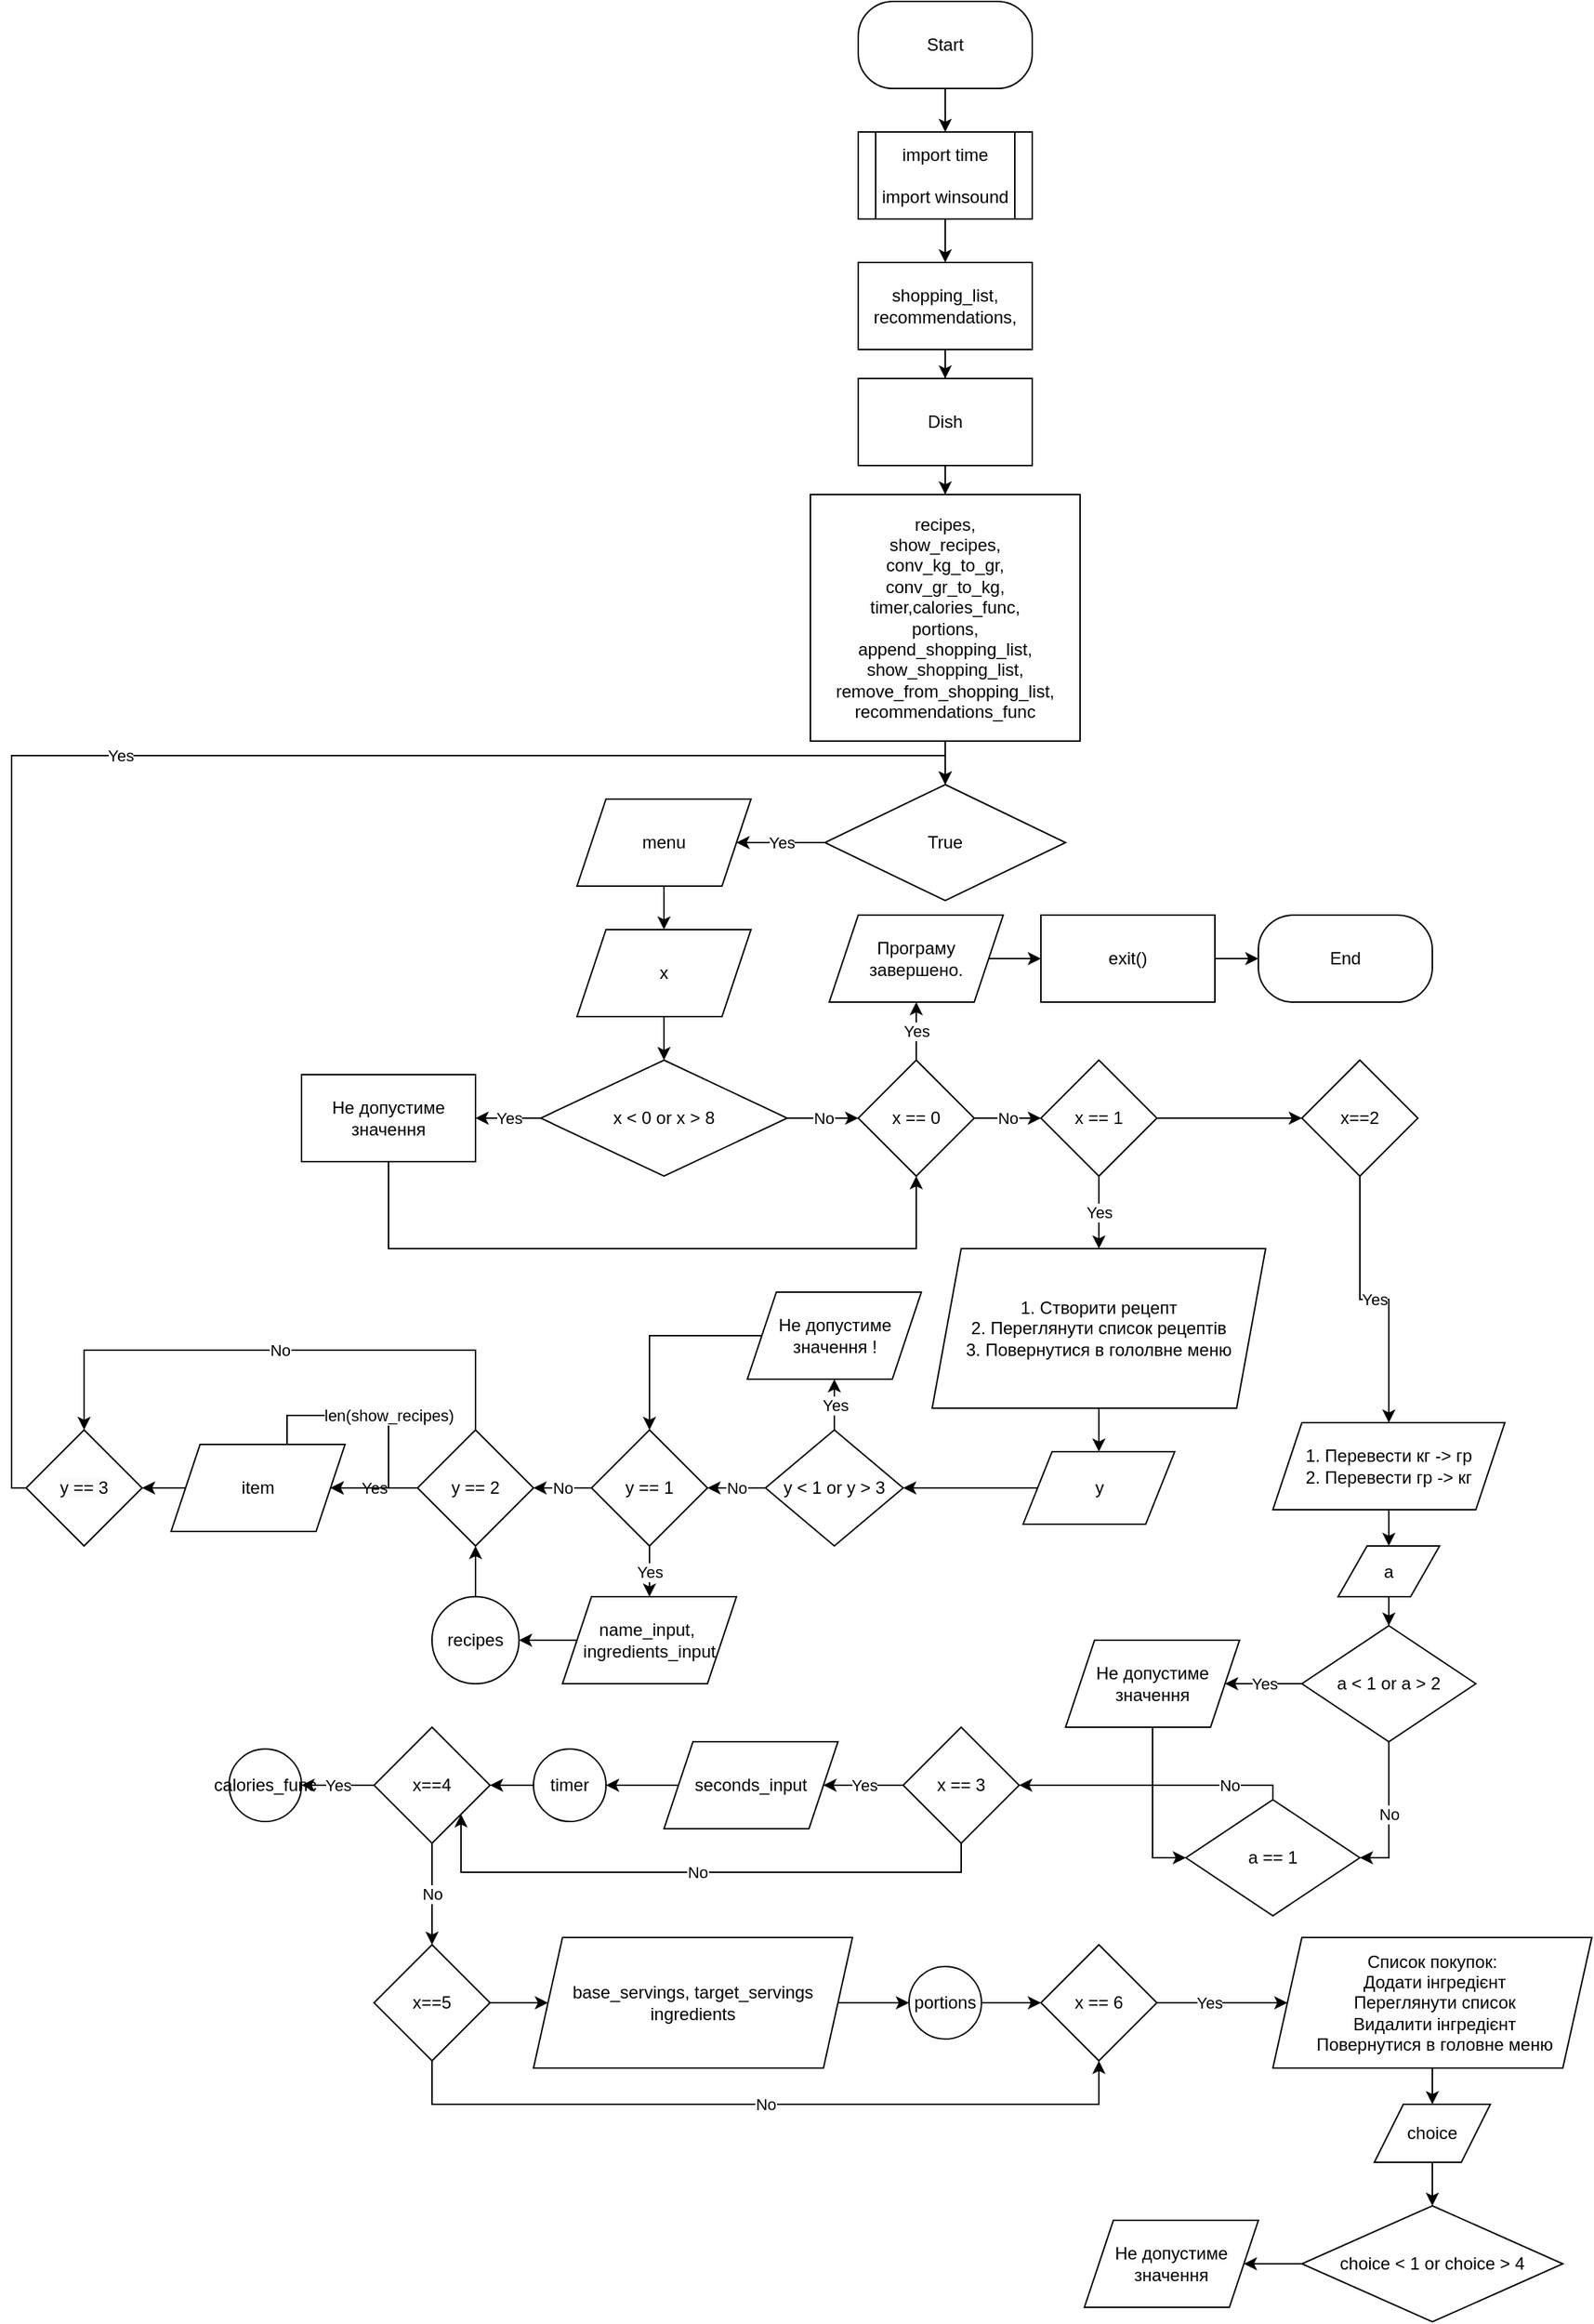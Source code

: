 <mxfile version="24.9.3">
  <diagram name="Страница — 1" id="NrcCBX_CrroJCDgv4KbC">
    <mxGraphModel dx="2215" dy="878" grid="1" gridSize="10" guides="1" tooltips="1" connect="1" arrows="1" fold="1" page="1" pageScale="1" pageWidth="827" pageHeight="1169" math="0" shadow="0">
      <root>
        <mxCell id="0" />
        <mxCell id="1" parent="0" />
        <mxCell id="HCiZNNdA7jjDMF_mCioQ-4" value="" style="edgeStyle=orthogonalEdgeStyle;rounded=0;orthogonalLoop=1;jettySize=auto;html=1;" edge="1" parent="1" source="HCiZNNdA7jjDMF_mCioQ-1" target="HCiZNNdA7jjDMF_mCioQ-3">
          <mxGeometry relative="1" as="geometry" />
        </mxCell>
        <mxCell id="HCiZNNdA7jjDMF_mCioQ-1" value="Start" style="rounded=1;whiteSpace=wrap;html=1;arcSize=40;" vertex="1" parent="1">
          <mxGeometry x="354" y="30" width="120" height="60" as="geometry" />
        </mxCell>
        <mxCell id="HCiZNNdA7jjDMF_mCioQ-6" value="" style="edgeStyle=orthogonalEdgeStyle;rounded=0;orthogonalLoop=1;jettySize=auto;html=1;" edge="1" parent="1" source="HCiZNNdA7jjDMF_mCioQ-3" target="HCiZNNdA7jjDMF_mCioQ-5">
          <mxGeometry relative="1" as="geometry" />
        </mxCell>
        <mxCell id="HCiZNNdA7jjDMF_mCioQ-3" value="import time&lt;br&gt;&lt;br&gt;import winsound" style="shape=process;whiteSpace=wrap;html=1;backgroundOutline=1;" vertex="1" parent="1">
          <mxGeometry x="354" y="120" width="120" height="60" as="geometry" />
        </mxCell>
        <mxCell id="HCiZNNdA7jjDMF_mCioQ-8" value="" style="edgeStyle=orthogonalEdgeStyle;rounded=0;orthogonalLoop=1;jettySize=auto;html=1;" edge="1" parent="1" source="HCiZNNdA7jjDMF_mCioQ-5" target="HCiZNNdA7jjDMF_mCioQ-7">
          <mxGeometry relative="1" as="geometry" />
        </mxCell>
        <mxCell id="HCiZNNdA7jjDMF_mCioQ-5" value="shopping_list, recommendations," style="rounded=0;whiteSpace=wrap;html=1;" vertex="1" parent="1">
          <mxGeometry x="354" y="210" width="120" height="60" as="geometry" />
        </mxCell>
        <mxCell id="HCiZNNdA7jjDMF_mCioQ-10" value="" style="edgeStyle=orthogonalEdgeStyle;rounded=0;orthogonalLoop=1;jettySize=auto;html=1;" edge="1" parent="1" source="HCiZNNdA7jjDMF_mCioQ-7" target="HCiZNNdA7jjDMF_mCioQ-9">
          <mxGeometry relative="1" as="geometry" />
        </mxCell>
        <mxCell id="HCiZNNdA7jjDMF_mCioQ-7" value="Dish" style="whiteSpace=wrap;html=1;rounded=0;" vertex="1" parent="1">
          <mxGeometry x="354" y="290" width="120" height="60" as="geometry" />
        </mxCell>
        <mxCell id="HCiZNNdA7jjDMF_mCioQ-12" value="" style="edgeStyle=orthogonalEdgeStyle;rounded=0;orthogonalLoop=1;jettySize=auto;html=1;" edge="1" parent="1" source="HCiZNNdA7jjDMF_mCioQ-9" target="HCiZNNdA7jjDMF_mCioQ-11">
          <mxGeometry relative="1" as="geometry" />
        </mxCell>
        <mxCell id="HCiZNNdA7jjDMF_mCioQ-9" value="recipes,&lt;div&gt;show_recipes,&lt;/div&gt;&lt;div&gt;conv_kg_to_gr,&lt;/div&gt;&lt;div&gt;conv_gr_to_kg,&lt;/div&gt;&lt;div&gt;timer,calories_func,&lt;/div&gt;&lt;div&gt;portions,&lt;/div&gt;&lt;div&gt;append_shopping_list,&lt;/div&gt;&lt;div&gt;show_shopping_list,&lt;/div&gt;&lt;div&gt;remove_from_shopping_list,&lt;/div&gt;&lt;div&gt;recommendations_func&lt;/div&gt;" style="whiteSpace=wrap;html=1;rounded=0;" vertex="1" parent="1">
          <mxGeometry x="321" y="370" width="186" height="170" as="geometry" />
        </mxCell>
        <mxCell id="HCiZNNdA7jjDMF_mCioQ-13" value="Yes" style="edgeStyle=orthogonalEdgeStyle;rounded=0;orthogonalLoop=1;jettySize=auto;html=1;entryX=1;entryY=0.5;entryDx=0;entryDy=0;" edge="1" parent="1" source="HCiZNNdA7jjDMF_mCioQ-11" target="HCiZNNdA7jjDMF_mCioQ-15">
          <mxGeometry relative="1" as="geometry">
            <mxPoint x="260" y="610" as="targetPoint" />
          </mxGeometry>
        </mxCell>
        <mxCell id="HCiZNNdA7jjDMF_mCioQ-11" value="True" style="rhombus;whiteSpace=wrap;html=1;rounded=0;" vertex="1" parent="1">
          <mxGeometry x="331" y="570" width="166" height="80" as="geometry" />
        </mxCell>
        <mxCell id="HCiZNNdA7jjDMF_mCioQ-17" value="" style="edgeStyle=orthogonalEdgeStyle;rounded=0;orthogonalLoop=1;jettySize=auto;html=1;" edge="1" parent="1" source="HCiZNNdA7jjDMF_mCioQ-15" target="HCiZNNdA7jjDMF_mCioQ-16">
          <mxGeometry relative="1" as="geometry" />
        </mxCell>
        <mxCell id="HCiZNNdA7jjDMF_mCioQ-15" value="menu" style="shape=parallelogram;perimeter=parallelogramPerimeter;whiteSpace=wrap;html=1;fixedSize=1;" vertex="1" parent="1">
          <mxGeometry x="160" y="580" width="120" height="60" as="geometry" />
        </mxCell>
        <mxCell id="HCiZNNdA7jjDMF_mCioQ-19" value="" style="edgeStyle=orthogonalEdgeStyle;rounded=0;orthogonalLoop=1;jettySize=auto;html=1;" edge="1" parent="1" source="HCiZNNdA7jjDMF_mCioQ-16" target="HCiZNNdA7jjDMF_mCioQ-18">
          <mxGeometry relative="1" as="geometry" />
        </mxCell>
        <mxCell id="HCiZNNdA7jjDMF_mCioQ-16" value="x" style="shape=parallelogram;perimeter=parallelogramPerimeter;whiteSpace=wrap;html=1;fixedSize=1;" vertex="1" parent="1">
          <mxGeometry x="160" y="670" width="120" height="60" as="geometry" />
        </mxCell>
        <mxCell id="HCiZNNdA7jjDMF_mCioQ-21" value="Yes" style="edgeStyle=orthogonalEdgeStyle;rounded=0;orthogonalLoop=1;jettySize=auto;html=1;" edge="1" parent="1" source="HCiZNNdA7jjDMF_mCioQ-18" target="HCiZNNdA7jjDMF_mCioQ-20">
          <mxGeometry relative="1" as="geometry" />
        </mxCell>
        <mxCell id="HCiZNNdA7jjDMF_mCioQ-22" value="No" style="edgeStyle=orthogonalEdgeStyle;rounded=0;orthogonalLoop=1;jettySize=auto;html=1;" edge="1" parent="1" source="HCiZNNdA7jjDMF_mCioQ-18" target="HCiZNNdA7jjDMF_mCioQ-23">
          <mxGeometry relative="1" as="geometry">
            <mxPoint x="380" y="800" as="targetPoint" />
          </mxGeometry>
        </mxCell>
        <mxCell id="HCiZNNdA7jjDMF_mCioQ-18" value="x &lt; 0 or x &gt; 8" style="rhombus;whiteSpace=wrap;html=1;" vertex="1" parent="1">
          <mxGeometry x="135" y="760" width="170" height="80" as="geometry" />
        </mxCell>
        <mxCell id="HCiZNNdA7jjDMF_mCioQ-24" style="edgeStyle=orthogonalEdgeStyle;rounded=0;orthogonalLoop=1;jettySize=auto;html=1;entryX=0.5;entryY=1;entryDx=0;entryDy=0;exitX=0.5;exitY=1;exitDx=0;exitDy=0;" edge="1" parent="1" source="HCiZNNdA7jjDMF_mCioQ-20" target="HCiZNNdA7jjDMF_mCioQ-23">
          <mxGeometry relative="1" as="geometry">
            <mxPoint x="20" y="860" as="sourcePoint" />
            <mxPoint x="400" y="870" as="targetPoint" />
            <Array as="points">
              <mxPoint x="30" y="890" />
              <mxPoint x="394" y="890" />
            </Array>
          </mxGeometry>
        </mxCell>
        <mxCell id="HCiZNNdA7jjDMF_mCioQ-20" value="Не допустиме значення" style="whiteSpace=wrap;html=1;" vertex="1" parent="1">
          <mxGeometry x="-30" y="770" width="120" height="60" as="geometry" />
        </mxCell>
        <mxCell id="HCiZNNdA7jjDMF_mCioQ-26" value="Yes" style="edgeStyle=orthogonalEdgeStyle;rounded=0;orthogonalLoop=1;jettySize=auto;html=1;" edge="1" parent="1" source="HCiZNNdA7jjDMF_mCioQ-23" target="HCiZNNdA7jjDMF_mCioQ-27">
          <mxGeometry relative="1" as="geometry">
            <mxPoint x="394" y="730" as="targetPoint" />
          </mxGeometry>
        </mxCell>
        <mxCell id="HCiZNNdA7jjDMF_mCioQ-34" value="No" style="edgeStyle=orthogonalEdgeStyle;rounded=0;orthogonalLoop=1;jettySize=auto;html=1;" edge="1" parent="1" source="HCiZNNdA7jjDMF_mCioQ-23" target="HCiZNNdA7jjDMF_mCioQ-33">
          <mxGeometry relative="1" as="geometry" />
        </mxCell>
        <mxCell id="HCiZNNdA7jjDMF_mCioQ-23" value="x == 0" style="rhombus;whiteSpace=wrap;html=1;" vertex="1" parent="1">
          <mxGeometry x="354" y="760" width="80" height="80" as="geometry" />
        </mxCell>
        <mxCell id="HCiZNNdA7jjDMF_mCioQ-29" value="" style="edgeStyle=orthogonalEdgeStyle;rounded=0;orthogonalLoop=1;jettySize=auto;html=1;" edge="1" parent="1" source="HCiZNNdA7jjDMF_mCioQ-27" target="HCiZNNdA7jjDMF_mCioQ-28">
          <mxGeometry relative="1" as="geometry" />
        </mxCell>
        <mxCell id="HCiZNNdA7jjDMF_mCioQ-27" value="Програму завершено." style="shape=parallelogram;perimeter=parallelogramPerimeter;whiteSpace=wrap;html=1;fixedSize=1;" vertex="1" parent="1">
          <mxGeometry x="334" y="660" width="120" height="60" as="geometry" />
        </mxCell>
        <mxCell id="HCiZNNdA7jjDMF_mCioQ-30" style="edgeStyle=orthogonalEdgeStyle;rounded=0;orthogonalLoop=1;jettySize=auto;html=1;entryX=0;entryY=0.5;entryDx=0;entryDy=0;" edge="1" parent="1" source="HCiZNNdA7jjDMF_mCioQ-28" target="HCiZNNdA7jjDMF_mCioQ-31">
          <mxGeometry relative="1" as="geometry">
            <mxPoint x="640" y="710" as="targetPoint" />
          </mxGeometry>
        </mxCell>
        <mxCell id="HCiZNNdA7jjDMF_mCioQ-28" value="exit()" style="rounded=0;whiteSpace=wrap;html=1;" vertex="1" parent="1">
          <mxGeometry x="480" y="660" width="120" height="60" as="geometry" />
        </mxCell>
        <mxCell id="HCiZNNdA7jjDMF_mCioQ-31" value="End" style="rounded=1;whiteSpace=wrap;html=1;arcSize=40;" vertex="1" parent="1">
          <mxGeometry x="630" y="660" width="120" height="60" as="geometry" />
        </mxCell>
        <mxCell id="HCiZNNdA7jjDMF_mCioQ-36" value="Yes" style="edgeStyle=orthogonalEdgeStyle;rounded=0;orthogonalLoop=1;jettySize=auto;html=1;" edge="1" parent="1" source="HCiZNNdA7jjDMF_mCioQ-33" target="HCiZNNdA7jjDMF_mCioQ-35">
          <mxGeometry relative="1" as="geometry" />
        </mxCell>
        <mxCell id="HCiZNNdA7jjDMF_mCioQ-63" value="" style="edgeStyle=orthogonalEdgeStyle;rounded=0;orthogonalLoop=1;jettySize=auto;html=1;" edge="1" parent="1" source="HCiZNNdA7jjDMF_mCioQ-33" target="HCiZNNdA7jjDMF_mCioQ-62">
          <mxGeometry relative="1" as="geometry" />
        </mxCell>
        <mxCell id="HCiZNNdA7jjDMF_mCioQ-33" value="x == 1" style="rhombus;whiteSpace=wrap;html=1;" vertex="1" parent="1">
          <mxGeometry x="480" y="760" width="80" height="80" as="geometry" />
        </mxCell>
        <mxCell id="HCiZNNdA7jjDMF_mCioQ-38" value="" style="edgeStyle=orthogonalEdgeStyle;rounded=0;orthogonalLoop=1;jettySize=auto;html=1;" edge="1" parent="1" source="HCiZNNdA7jjDMF_mCioQ-35" target="HCiZNNdA7jjDMF_mCioQ-37">
          <mxGeometry relative="1" as="geometry" />
        </mxCell>
        <mxCell id="HCiZNNdA7jjDMF_mCioQ-35" value="1. Створити рецепт&lt;br&gt;2. Переглянути список рецептів&lt;br&gt;3. Повернутися в гололвне меню" style="shape=parallelogram;perimeter=parallelogramPerimeter;whiteSpace=wrap;html=1;fixedSize=1;" vertex="1" parent="1">
          <mxGeometry x="405" y="890" width="230" height="110" as="geometry" />
        </mxCell>
        <mxCell id="HCiZNNdA7jjDMF_mCioQ-39" style="edgeStyle=orthogonalEdgeStyle;rounded=0;orthogonalLoop=1;jettySize=auto;html=1;" edge="1" parent="1" source="HCiZNNdA7jjDMF_mCioQ-37" target="HCiZNNdA7jjDMF_mCioQ-40">
          <mxGeometry relative="1" as="geometry">
            <mxPoint x="390" y="1055" as="targetPoint" />
          </mxGeometry>
        </mxCell>
        <mxCell id="HCiZNNdA7jjDMF_mCioQ-37" value="y" style="shape=parallelogram;perimeter=parallelogramPerimeter;whiteSpace=wrap;html=1;fixedSize=1;" vertex="1" parent="1">
          <mxGeometry x="467.72" y="1030" width="104.55" height="50" as="geometry" />
        </mxCell>
        <mxCell id="HCiZNNdA7jjDMF_mCioQ-41" value="Yes" style="edgeStyle=orthogonalEdgeStyle;rounded=0;orthogonalLoop=1;jettySize=auto;html=1;" edge="1" parent="1" source="HCiZNNdA7jjDMF_mCioQ-40" target="HCiZNNdA7jjDMF_mCioQ-42">
          <mxGeometry relative="1" as="geometry">
            <mxPoint x="337.5" y="980" as="targetPoint" />
          </mxGeometry>
        </mxCell>
        <mxCell id="HCiZNNdA7jjDMF_mCioQ-44" value="No" style="edgeStyle=orthogonalEdgeStyle;rounded=0;orthogonalLoop=1;jettySize=auto;html=1;" edge="1" parent="1" source="HCiZNNdA7jjDMF_mCioQ-40" target="HCiZNNdA7jjDMF_mCioQ-43">
          <mxGeometry relative="1" as="geometry" />
        </mxCell>
        <mxCell id="HCiZNNdA7jjDMF_mCioQ-40" value="y &lt; 1 or y &gt; 3" style="rhombus;whiteSpace=wrap;html=1;" vertex="1" parent="1">
          <mxGeometry x="290" y="1015" width="95" height="80" as="geometry" />
        </mxCell>
        <mxCell id="HCiZNNdA7jjDMF_mCioQ-45" style="edgeStyle=orthogonalEdgeStyle;rounded=0;orthogonalLoop=1;jettySize=auto;html=1;entryX=0.5;entryY=0;entryDx=0;entryDy=0;" edge="1" parent="1" source="HCiZNNdA7jjDMF_mCioQ-42" target="HCiZNNdA7jjDMF_mCioQ-43">
          <mxGeometry relative="1" as="geometry" />
        </mxCell>
        <mxCell id="HCiZNNdA7jjDMF_mCioQ-42" value="Не допустиме значення !" style="shape=parallelogram;perimeter=parallelogramPerimeter;whiteSpace=wrap;html=1;fixedSize=1;" vertex="1" parent="1">
          <mxGeometry x="277.5" y="920" width="120" height="60" as="geometry" />
        </mxCell>
        <mxCell id="HCiZNNdA7jjDMF_mCioQ-46" value="Yes" style="edgeStyle=orthogonalEdgeStyle;rounded=0;orthogonalLoop=1;jettySize=auto;html=1;" edge="1" parent="1" source="HCiZNNdA7jjDMF_mCioQ-43" target="HCiZNNdA7jjDMF_mCioQ-47">
          <mxGeometry relative="1" as="geometry">
            <mxPoint x="210" y="1130" as="targetPoint" />
          </mxGeometry>
        </mxCell>
        <mxCell id="HCiZNNdA7jjDMF_mCioQ-51" value="No" style="edgeStyle=orthogonalEdgeStyle;rounded=0;orthogonalLoop=1;jettySize=auto;html=1;" edge="1" parent="1" source="HCiZNNdA7jjDMF_mCioQ-43" target="HCiZNNdA7jjDMF_mCioQ-50">
          <mxGeometry relative="1" as="geometry" />
        </mxCell>
        <mxCell id="HCiZNNdA7jjDMF_mCioQ-43" value="y == 1" style="rhombus;whiteSpace=wrap;html=1;" vertex="1" parent="1">
          <mxGeometry x="170" y="1015" width="80" height="80" as="geometry" />
        </mxCell>
        <mxCell id="HCiZNNdA7jjDMF_mCioQ-49" value="" style="edgeStyle=orthogonalEdgeStyle;rounded=0;orthogonalLoop=1;jettySize=auto;html=1;" edge="1" parent="1" source="HCiZNNdA7jjDMF_mCioQ-47" target="HCiZNNdA7jjDMF_mCioQ-48">
          <mxGeometry relative="1" as="geometry" />
        </mxCell>
        <mxCell id="HCiZNNdA7jjDMF_mCioQ-47" value="name_input,&amp;nbsp;&lt;div&gt;ingredients_input&lt;/div&gt;" style="shape=parallelogram;perimeter=parallelogramPerimeter;whiteSpace=wrap;html=1;fixedSize=1;" vertex="1" parent="1">
          <mxGeometry x="150" y="1130" width="120" height="60" as="geometry" />
        </mxCell>
        <mxCell id="HCiZNNdA7jjDMF_mCioQ-52" style="edgeStyle=orthogonalEdgeStyle;rounded=0;orthogonalLoop=1;jettySize=auto;html=1;entryX=0.5;entryY=1;entryDx=0;entryDy=0;" edge="1" parent="1" source="HCiZNNdA7jjDMF_mCioQ-48" target="HCiZNNdA7jjDMF_mCioQ-50">
          <mxGeometry relative="1" as="geometry" />
        </mxCell>
        <mxCell id="HCiZNNdA7jjDMF_mCioQ-48" value="recipes" style="ellipse;whiteSpace=wrap;html=1;" vertex="1" parent="1">
          <mxGeometry x="60" y="1130" width="60" height="60" as="geometry" />
        </mxCell>
        <mxCell id="HCiZNNdA7jjDMF_mCioQ-54" value="Yes" style="edgeStyle=orthogonalEdgeStyle;rounded=0;orthogonalLoop=1;jettySize=auto;html=1;entryX=1;entryY=0.5;entryDx=0;entryDy=0;" edge="1" parent="1" source="HCiZNNdA7jjDMF_mCioQ-50" target="HCiZNNdA7jjDMF_mCioQ-55">
          <mxGeometry relative="1" as="geometry">
            <mxPoint x="10" y="1055" as="targetPoint" />
          </mxGeometry>
        </mxCell>
        <mxCell id="HCiZNNdA7jjDMF_mCioQ-59" value="No" style="edgeStyle=orthogonalEdgeStyle;rounded=0;orthogonalLoop=1;jettySize=auto;html=1;entryX=0.5;entryY=0;entryDx=0;entryDy=0;" edge="1" parent="1" source="HCiZNNdA7jjDMF_mCioQ-50" target="HCiZNNdA7jjDMF_mCioQ-58">
          <mxGeometry relative="1" as="geometry">
            <Array as="points">
              <mxPoint x="90" y="960" />
              <mxPoint x="-180" y="960" />
            </Array>
          </mxGeometry>
        </mxCell>
        <mxCell id="HCiZNNdA7jjDMF_mCioQ-50" value="y == 2" style="rhombus;whiteSpace=wrap;html=1;" vertex="1" parent="1">
          <mxGeometry x="50" y="1015" width="80" height="80" as="geometry" />
        </mxCell>
        <mxCell id="HCiZNNdA7jjDMF_mCioQ-57" style="edgeStyle=orthogonalEdgeStyle;rounded=0;orthogonalLoop=1;jettySize=auto;html=1;" edge="1" parent="1" source="HCiZNNdA7jjDMF_mCioQ-55" target="HCiZNNdA7jjDMF_mCioQ-58">
          <mxGeometry relative="1" as="geometry">
            <mxPoint x="-160" y="1055" as="targetPoint" />
          </mxGeometry>
        </mxCell>
        <mxCell id="HCiZNNdA7jjDMF_mCioQ-55" value="item" style="shape=parallelogram;perimeter=parallelogramPerimeter;whiteSpace=wrap;html=1;fixedSize=1;" vertex="1" parent="1">
          <mxGeometry x="-120" y="1025" width="120" height="60" as="geometry" />
        </mxCell>
        <mxCell id="HCiZNNdA7jjDMF_mCioQ-56" value="len(show_recipes)" style="edgeStyle=orthogonalEdgeStyle;rounded=0;orthogonalLoop=1;jettySize=auto;html=1;entryX=1;entryY=0.5;entryDx=0;entryDy=0;" edge="1" parent="1" source="HCiZNNdA7jjDMF_mCioQ-55" target="HCiZNNdA7jjDMF_mCioQ-55">
          <mxGeometry relative="1" as="geometry">
            <Array as="points">
              <mxPoint x="-40" y="1005" />
              <mxPoint x="30" y="1005" />
              <mxPoint x="30" y="1055" />
            </Array>
          </mxGeometry>
        </mxCell>
        <mxCell id="HCiZNNdA7jjDMF_mCioQ-60" value="Yes" style="edgeStyle=orthogonalEdgeStyle;rounded=0;orthogonalLoop=1;jettySize=auto;html=1;entryX=0.5;entryY=0;entryDx=0;entryDy=0;" edge="1" parent="1" source="HCiZNNdA7jjDMF_mCioQ-58" target="HCiZNNdA7jjDMF_mCioQ-11">
          <mxGeometry relative="1" as="geometry">
            <Array as="points">
              <mxPoint x="-230" y="1055" />
              <mxPoint x="-230" y="550" />
              <mxPoint x="414" y="550" />
            </Array>
          </mxGeometry>
        </mxCell>
        <mxCell id="HCiZNNdA7jjDMF_mCioQ-58" value="&lt;span style=&quot;color: rgb(0, 0, 0); font-family: Helvetica; font-size: 12px; font-style: normal; font-variant-ligatures: normal; font-variant-caps: normal; font-weight: 400; letter-spacing: normal; orphans: 2; text-align: center; text-indent: 0px; text-transform: none; widows: 2; word-spacing: 0px; -webkit-text-stroke-width: 0px; white-space: normal; background-color: rgb(251, 251, 251); text-decoration-thickness: initial; text-decoration-style: initial; text-decoration-color: initial; display: inline !important; float: none;&quot;&gt;y == 3&lt;/span&gt;" style="rhombus;whiteSpace=wrap;html=1;" vertex="1" parent="1">
          <mxGeometry x="-220" y="1015" width="80" height="80" as="geometry" />
        </mxCell>
        <mxCell id="HCiZNNdA7jjDMF_mCioQ-64" value="Yes" style="edgeStyle=orthogonalEdgeStyle;rounded=0;orthogonalLoop=1;jettySize=auto;html=1;" edge="1" parent="1" source="HCiZNNdA7jjDMF_mCioQ-62" target="HCiZNNdA7jjDMF_mCioQ-65">
          <mxGeometry relative="1" as="geometry">
            <mxPoint x="700" y="890" as="targetPoint" />
          </mxGeometry>
        </mxCell>
        <mxCell id="HCiZNNdA7jjDMF_mCioQ-62" value="x==2" style="rhombus;whiteSpace=wrap;html=1;" vertex="1" parent="1">
          <mxGeometry x="660" y="760" width="80" height="80" as="geometry" />
        </mxCell>
        <mxCell id="HCiZNNdA7jjDMF_mCioQ-66" style="edgeStyle=orthogonalEdgeStyle;rounded=0;orthogonalLoop=1;jettySize=auto;html=1;" edge="1" parent="1" source="HCiZNNdA7jjDMF_mCioQ-65" target="HCiZNNdA7jjDMF_mCioQ-67">
          <mxGeometry relative="1" as="geometry">
            <mxPoint x="720" y="1100" as="targetPoint" />
          </mxGeometry>
        </mxCell>
        <mxCell id="HCiZNNdA7jjDMF_mCioQ-65" value="1. Перевести кг -&gt; гр&#xa;2. Перевести гр -&gt; кг" style="shape=parallelogram;perimeter=parallelogramPerimeter;whiteSpace=wrap;html=1;fixedSize=1;" vertex="1" parent="1">
          <mxGeometry x="640" y="1010" width="160" height="60" as="geometry" />
        </mxCell>
        <mxCell id="HCiZNNdA7jjDMF_mCioQ-68" style="edgeStyle=orthogonalEdgeStyle;rounded=0;orthogonalLoop=1;jettySize=auto;html=1;" edge="1" parent="1" source="HCiZNNdA7jjDMF_mCioQ-67" target="HCiZNNdA7jjDMF_mCioQ-69">
          <mxGeometry relative="1" as="geometry">
            <mxPoint x="720" y="1190" as="targetPoint" />
          </mxGeometry>
        </mxCell>
        <mxCell id="HCiZNNdA7jjDMF_mCioQ-67" value="a" style="shape=parallelogram;perimeter=parallelogramPerimeter;whiteSpace=wrap;html=1;fixedSize=1;" vertex="1" parent="1">
          <mxGeometry x="685" y="1095" width="70" height="35" as="geometry" />
        </mxCell>
        <mxCell id="HCiZNNdA7jjDMF_mCioQ-73" value="Yes" style="edgeStyle=orthogonalEdgeStyle;rounded=0;orthogonalLoop=1;jettySize=auto;html=1;" edge="1" parent="1" source="HCiZNNdA7jjDMF_mCioQ-69" target="HCiZNNdA7jjDMF_mCioQ-72">
          <mxGeometry relative="1" as="geometry" />
        </mxCell>
        <mxCell id="HCiZNNdA7jjDMF_mCioQ-75" value="No" style="edgeStyle=orthogonalEdgeStyle;rounded=0;orthogonalLoop=1;jettySize=auto;html=1;entryX=1;entryY=0.5;entryDx=0;entryDy=0;" edge="1" parent="1" source="HCiZNNdA7jjDMF_mCioQ-69" target="HCiZNNdA7jjDMF_mCioQ-74">
          <mxGeometry relative="1" as="geometry" />
        </mxCell>
        <mxCell id="HCiZNNdA7jjDMF_mCioQ-69" value="a &lt; 1 or a &gt; 2" style="rhombus;whiteSpace=wrap;html=1;" vertex="1" parent="1">
          <mxGeometry x="660" y="1150" width="120" height="80" as="geometry" />
        </mxCell>
        <mxCell id="HCiZNNdA7jjDMF_mCioQ-76" style="edgeStyle=orthogonalEdgeStyle;rounded=0;orthogonalLoop=1;jettySize=auto;html=1;entryX=0;entryY=0.5;entryDx=0;entryDy=0;" edge="1" parent="1" source="HCiZNNdA7jjDMF_mCioQ-72" target="HCiZNNdA7jjDMF_mCioQ-74">
          <mxGeometry relative="1" as="geometry" />
        </mxCell>
        <mxCell id="HCiZNNdA7jjDMF_mCioQ-72" value="Не допустиме значення" style="shape=parallelogram;perimeter=parallelogramPerimeter;whiteSpace=wrap;html=1;fixedSize=1;" vertex="1" parent="1">
          <mxGeometry x="497" y="1160" width="120" height="60" as="geometry" />
        </mxCell>
        <mxCell id="HCiZNNdA7jjDMF_mCioQ-77" value="No" style="edgeStyle=orthogonalEdgeStyle;rounded=0;orthogonalLoop=1;jettySize=auto;html=1;entryX=1;entryY=0.5;entryDx=0;entryDy=0;" edge="1" parent="1" source="HCiZNNdA7jjDMF_mCioQ-74" target="HCiZNNdA7jjDMF_mCioQ-78">
          <mxGeometry x="-0.567" relative="1" as="geometry">
            <mxPoint x="390" y="1280" as="targetPoint" />
            <Array as="points">
              <mxPoint x="640" y="1260" />
              <mxPoint x="485" y="1260" />
            </Array>
            <mxPoint as="offset" />
          </mxGeometry>
        </mxCell>
        <mxCell id="HCiZNNdA7jjDMF_mCioQ-74" value="a == 1" style="rhombus;whiteSpace=wrap;html=1;" vertex="1" parent="1">
          <mxGeometry x="580" y="1270" width="120" height="80" as="geometry" />
        </mxCell>
        <mxCell id="HCiZNNdA7jjDMF_mCioQ-79" value="Yes" style="edgeStyle=orthogonalEdgeStyle;rounded=0;orthogonalLoop=1;jettySize=auto;html=1;" edge="1" parent="1" source="HCiZNNdA7jjDMF_mCioQ-78" target="HCiZNNdA7jjDMF_mCioQ-80">
          <mxGeometry relative="1" as="geometry">
            <mxPoint x="340" y="1260" as="targetPoint" />
          </mxGeometry>
        </mxCell>
        <mxCell id="HCiZNNdA7jjDMF_mCioQ-90" value="No" style="edgeStyle=orthogonalEdgeStyle;rounded=0;orthogonalLoop=1;jettySize=auto;html=1;entryX=1;entryY=1;entryDx=0;entryDy=0;" edge="1" parent="1" source="HCiZNNdA7jjDMF_mCioQ-78" target="HCiZNNdA7jjDMF_mCioQ-84">
          <mxGeometry relative="1" as="geometry">
            <Array as="points">
              <mxPoint x="425" y="1320" />
              <mxPoint x="80" y="1320" />
            </Array>
          </mxGeometry>
        </mxCell>
        <mxCell id="HCiZNNdA7jjDMF_mCioQ-78" value="x == 3" style="rhombus;whiteSpace=wrap;html=1;" vertex="1" parent="1">
          <mxGeometry x="385" y="1220" width="80" height="80" as="geometry" />
        </mxCell>
        <mxCell id="HCiZNNdA7jjDMF_mCioQ-81" style="edgeStyle=orthogonalEdgeStyle;rounded=0;orthogonalLoop=1;jettySize=auto;html=1;" edge="1" parent="1" source="HCiZNNdA7jjDMF_mCioQ-80" target="HCiZNNdA7jjDMF_mCioQ-82">
          <mxGeometry relative="1" as="geometry">
            <mxPoint x="190" y="1260" as="targetPoint" />
          </mxGeometry>
        </mxCell>
        <mxCell id="HCiZNNdA7jjDMF_mCioQ-80" value="seconds_input" style="shape=parallelogram;perimeter=parallelogramPerimeter;whiteSpace=wrap;html=1;fixedSize=1;" vertex="1" parent="1">
          <mxGeometry x="220" y="1230" width="120" height="60" as="geometry" />
        </mxCell>
        <mxCell id="HCiZNNdA7jjDMF_mCioQ-85" value="" style="edgeStyle=orthogonalEdgeStyle;rounded=0;orthogonalLoop=1;jettySize=auto;html=1;" edge="1" parent="1" source="HCiZNNdA7jjDMF_mCioQ-82" target="HCiZNNdA7jjDMF_mCioQ-84">
          <mxGeometry relative="1" as="geometry" />
        </mxCell>
        <mxCell id="HCiZNNdA7jjDMF_mCioQ-82" value="timer" style="ellipse;whiteSpace=wrap;html=1;aspect=fixed;" vertex="1" parent="1">
          <mxGeometry x="130" y="1235" width="50" height="50" as="geometry" />
        </mxCell>
        <mxCell id="HCiZNNdA7jjDMF_mCioQ-87" value="Yes" style="edgeStyle=orthogonalEdgeStyle;rounded=0;orthogonalLoop=1;jettySize=auto;html=1;" edge="1" parent="1" source="HCiZNNdA7jjDMF_mCioQ-84" target="HCiZNNdA7jjDMF_mCioQ-86">
          <mxGeometry relative="1" as="geometry" />
        </mxCell>
        <mxCell id="HCiZNNdA7jjDMF_mCioQ-88" value="No" style="edgeStyle=orthogonalEdgeStyle;rounded=0;orthogonalLoop=1;jettySize=auto;html=1;" edge="1" parent="1" source="HCiZNNdA7jjDMF_mCioQ-84" target="HCiZNNdA7jjDMF_mCioQ-89">
          <mxGeometry relative="1" as="geometry">
            <mxPoint x="60" y="1340" as="targetPoint" />
          </mxGeometry>
        </mxCell>
        <mxCell id="HCiZNNdA7jjDMF_mCioQ-84" value="x==4" style="rhombus;whiteSpace=wrap;html=1;" vertex="1" parent="1">
          <mxGeometry x="20" y="1220" width="80" height="80" as="geometry" />
        </mxCell>
        <mxCell id="HCiZNNdA7jjDMF_mCioQ-86" value="calories_func" style="ellipse;whiteSpace=wrap;html=1;aspect=fixed;" vertex="1" parent="1">
          <mxGeometry x="-80" y="1235" width="50" height="50" as="geometry" />
        </mxCell>
        <mxCell id="HCiZNNdA7jjDMF_mCioQ-91" style="edgeStyle=orthogonalEdgeStyle;rounded=0;orthogonalLoop=1;jettySize=auto;html=1;" edge="1" parent="1" source="HCiZNNdA7jjDMF_mCioQ-89" target="HCiZNNdA7jjDMF_mCioQ-92">
          <mxGeometry relative="1" as="geometry">
            <mxPoint x="160" y="1380" as="targetPoint" />
          </mxGeometry>
        </mxCell>
        <mxCell id="HCiZNNdA7jjDMF_mCioQ-96" value="No" style="edgeStyle=orthogonalEdgeStyle;rounded=0;orthogonalLoop=1;jettySize=auto;html=1;entryX=0.5;entryY=1;entryDx=0;entryDy=0;" edge="1" parent="1" source="HCiZNNdA7jjDMF_mCioQ-89" target="HCiZNNdA7jjDMF_mCioQ-95">
          <mxGeometry relative="1" as="geometry">
            <Array as="points">
              <mxPoint x="60" y="1480" />
              <mxPoint x="520" y="1480" />
            </Array>
          </mxGeometry>
        </mxCell>
        <mxCell id="HCiZNNdA7jjDMF_mCioQ-89" value="x==5" style="rhombus;whiteSpace=wrap;html=1;" vertex="1" parent="1">
          <mxGeometry x="20" y="1370" width="80" height="80" as="geometry" />
        </mxCell>
        <mxCell id="HCiZNNdA7jjDMF_mCioQ-94" value="" style="edgeStyle=orthogonalEdgeStyle;rounded=0;orthogonalLoop=1;jettySize=auto;html=1;" edge="1" parent="1" source="HCiZNNdA7jjDMF_mCioQ-92" target="HCiZNNdA7jjDMF_mCioQ-93">
          <mxGeometry relative="1" as="geometry" />
        </mxCell>
        <mxCell id="HCiZNNdA7jjDMF_mCioQ-92" value="base_servings,&amp;nbsp;target_servings&lt;div&gt;ingredients&lt;/div&gt;" style="shape=parallelogram;perimeter=parallelogramPerimeter;whiteSpace=wrap;html=1;fixedSize=1;" vertex="1" parent="1">
          <mxGeometry x="130" y="1365" width="220" height="90" as="geometry" />
        </mxCell>
        <mxCell id="HCiZNNdA7jjDMF_mCioQ-97" value="" style="edgeStyle=orthogonalEdgeStyle;rounded=0;orthogonalLoop=1;jettySize=auto;html=1;" edge="1" parent="1" source="HCiZNNdA7jjDMF_mCioQ-93" target="HCiZNNdA7jjDMF_mCioQ-95">
          <mxGeometry relative="1" as="geometry" />
        </mxCell>
        <mxCell id="HCiZNNdA7jjDMF_mCioQ-93" value="portions" style="ellipse;whiteSpace=wrap;html=1;aspect=fixed;" vertex="1" parent="1">
          <mxGeometry x="389" y="1385" width="50" height="50" as="geometry" />
        </mxCell>
        <mxCell id="HCiZNNdA7jjDMF_mCioQ-98" value="Yes" style="edgeStyle=orthogonalEdgeStyle;rounded=0;orthogonalLoop=1;jettySize=auto;html=1;" edge="1" parent="1" source="HCiZNNdA7jjDMF_mCioQ-95" target="HCiZNNdA7jjDMF_mCioQ-99">
          <mxGeometry x="-0.2" relative="1" as="geometry">
            <mxPoint x="660" y="1410" as="targetPoint" />
            <mxPoint as="offset" />
          </mxGeometry>
        </mxCell>
        <mxCell id="HCiZNNdA7jjDMF_mCioQ-95" value="x == 6" style="rhombus;whiteSpace=wrap;html=1;" vertex="1" parent="1">
          <mxGeometry x="480" y="1370" width="80" height="80" as="geometry" />
        </mxCell>
        <mxCell id="HCiZNNdA7jjDMF_mCioQ-100" style="edgeStyle=orthogonalEdgeStyle;rounded=0;orthogonalLoop=1;jettySize=auto;html=1;" edge="1" parent="1" source="HCiZNNdA7jjDMF_mCioQ-99" target="HCiZNNdA7jjDMF_mCioQ-101">
          <mxGeometry relative="1" as="geometry">
            <mxPoint x="750" y="1490" as="targetPoint" />
          </mxGeometry>
        </mxCell>
        <mxCell id="HCiZNNdA7jjDMF_mCioQ-99" value="Список покупок:&lt;br&gt;&amp;nbsp;Додати інгредієнт&lt;br&gt;&amp;nbsp;Переглянути список&lt;br&gt;&amp;nbsp;Видалити інгредієнт&lt;br&gt;&amp;nbsp;Повернутися в головне меню" style="shape=parallelogram;perimeter=parallelogramPerimeter;whiteSpace=wrap;html=1;fixedSize=1;" vertex="1" parent="1">
          <mxGeometry x="640" y="1365" width="220" height="90" as="geometry" />
        </mxCell>
        <mxCell id="HCiZNNdA7jjDMF_mCioQ-102" style="edgeStyle=orthogonalEdgeStyle;rounded=0;orthogonalLoop=1;jettySize=auto;html=1;" edge="1" parent="1" source="HCiZNNdA7jjDMF_mCioQ-101" target="HCiZNNdA7jjDMF_mCioQ-103">
          <mxGeometry relative="1" as="geometry">
            <mxPoint x="660" y="1500" as="targetPoint" />
          </mxGeometry>
        </mxCell>
        <mxCell id="HCiZNNdA7jjDMF_mCioQ-101" value="choice" style="shape=parallelogram;perimeter=parallelogramPerimeter;whiteSpace=wrap;html=1;fixedSize=1;" vertex="1" parent="1">
          <mxGeometry x="710" y="1480" width="80" height="40" as="geometry" />
        </mxCell>
        <mxCell id="HCiZNNdA7jjDMF_mCioQ-105" style="edgeStyle=orthogonalEdgeStyle;rounded=0;orthogonalLoop=1;jettySize=auto;html=1;" edge="1" parent="1" source="HCiZNNdA7jjDMF_mCioQ-103" target="HCiZNNdA7jjDMF_mCioQ-107">
          <mxGeometry relative="1" as="geometry">
            <mxPoint x="610" y="1590.0" as="targetPoint" />
          </mxGeometry>
        </mxCell>
        <mxCell id="HCiZNNdA7jjDMF_mCioQ-103" value="choice &lt; 1 or choice &gt; 4" style="rhombus;whiteSpace=wrap;html=1;" vertex="1" parent="1">
          <mxGeometry x="660" y="1550" width="180" height="80" as="geometry" />
        </mxCell>
        <mxCell id="HCiZNNdA7jjDMF_mCioQ-107" value="Не допустиме значення" style="shape=parallelogram;perimeter=parallelogramPerimeter;whiteSpace=wrap;html=1;fixedSize=1;" vertex="1" parent="1">
          <mxGeometry x="510" y="1560.0" width="120" height="60" as="geometry" />
        </mxCell>
      </root>
    </mxGraphModel>
  </diagram>
</mxfile>
